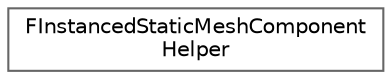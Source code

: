 digraph "Graphical Class Hierarchy"
{
 // INTERACTIVE_SVG=YES
 // LATEX_PDF_SIZE
  bgcolor="transparent";
  edge [fontname=Helvetica,fontsize=10,labelfontname=Helvetica,labelfontsize=10];
  node [fontname=Helvetica,fontsize=10,shape=box,height=0.2,width=0.4];
  rankdir="LR";
  Node0 [id="Node000000",label="FInstancedStaticMeshComponent\lHelper",height=0.2,width=0.4,color="grey40", fillcolor="white", style="filled",URL="$df/d11/classFInstancedStaticMeshComponentHelper.html",tooltip="Helper class used to share implementation for different InstancedStaticMeshComponent types."];
}
